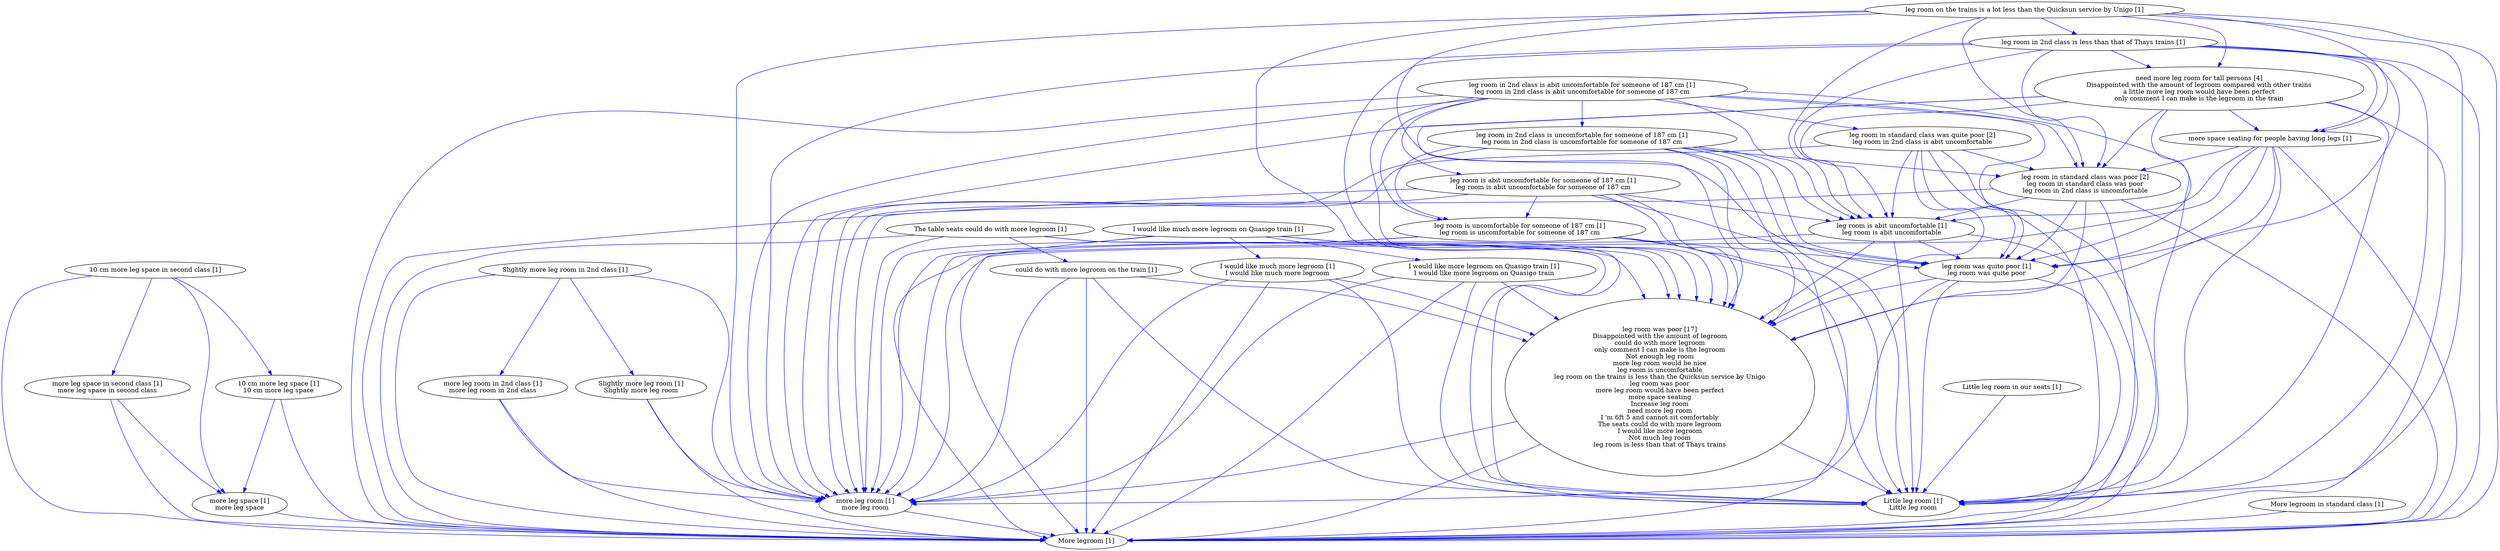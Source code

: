 digraph collapsedGraph {
"need more leg room for tall persons [4]\nDisappointed with the amount of legroom compared with other trains\na little more leg room would have been perfect\nonly comment I can make is the legroom in the train""leg room was poor [17]\nDisappointed with the amount of legroom\ncould do with more legroom\nonly comment I can make is the legroom\nNot enough leg room\nmore leg room would be nice\nleg room is uncomfortable\nleg room on the trains is less than the Quicksun service by Unigo\nleg room was poor\nmore leg room would have been perfect\nmore space seating\nIncrease leg room\nneed more leg room\nI 'm 6ft 5 and cannot sit comfortably\nThe seats could do with more legroom\nI would like more legroom\nNot much leg room\nleg room is less than that of Thays trains""leg room in standard class was quite poor [2]\nleg room in 2nd class is abit uncomfortable""leg room in standard class was poor [2]\nleg room in standard class was poor\nleg room in 2nd class is uncomfortable""10 cm more leg space in second class [1]""more leg space in second class [1]\nmore leg space in second class""more leg space [1]\nmore leg space""10 cm more leg space [1]\n10 cm more leg space""I would like much more legroom on Quasigo train [1]""I would like more legroom on Quasigo train [1]\nI would like more legroom on Quasigo train""I would like much more legroom [1]\nI would like much more legroom""Little leg room in our seats [1]""Little leg room [1]\nLittle leg room""More legroom [1]""More legroom in standard class [1]""Slightly more leg room in 2nd class [1]""more leg room in 2nd class [1]\nmore leg room in 2nd class""more leg room [1]\nmore leg room""Slightly more leg room [1]\nSlightly more leg room""The table seats could do with more legroom [1]""could do with more legroom on the train [1]""leg room in 2nd class is abit uncomfortable for someone of 187 cm [1]\nleg room in 2nd class is abit uncomfortable for someone of 187 cm""leg room is abit uncomfortable for someone of 187 cm [1]\nleg room is abit uncomfortable for someone of 187 cm""leg room is abit uncomfortable [1]\nleg room is abit uncomfortable""leg room is uncomfortable for someone of 187 cm [1]\nleg room is uncomfortable for someone of 187 cm""leg room in 2nd class is uncomfortable for someone of 187 cm [1]\nleg room in 2nd class is uncomfortable for someone of 187 cm""leg room in 2nd class is less than that of Thays trains [1]""leg room was quite poor [1]\nleg room was quite poor""leg room on the trains is a lot less than the Quicksun service by Unigo [1]""more space seating for people having long legs [1]""leg room in standard class was poor [2]\nleg room in standard class was poor\nleg room in 2nd class is uncomfortable" -> "leg room was poor [17]\nDisappointed with the amount of legroom\ncould do with more legroom\nonly comment I can make is the legroom\nNot enough leg room\nmore leg room would be nice\nleg room is uncomfortable\nleg room on the trains is less than the Quicksun service by Unigo\nleg room was poor\nmore leg room would have been perfect\nmore space seating\nIncrease leg room\nneed more leg room\nI 'm 6ft 5 and cannot sit comfortably\nThe seats could do with more legroom\nI would like more legroom\nNot much leg room\nleg room is less than that of Thays trains" [color=blue]
"leg room in standard class was quite poor [2]\nleg room in 2nd class is abit uncomfortable" -> "more leg room [1]\nmore leg room" [color=blue]
"leg room in standard class was quite poor [2]\nleg room in 2nd class is abit uncomfortable" -> "More legroom [1]" [color=blue]
"I would like much more legroom [1]\nI would like much more legroom" -> "More legroom [1]" [color=blue]
"I would like much more legroom [1]\nI would like much more legroom" -> "more leg room [1]\nmore leg room" [color=blue]
"leg room in standard class was quite poor [2]\nleg room in 2nd class is abit uncomfortable" -> "leg room was poor [17]\nDisappointed with the amount of legroom\ncould do with more legroom\nonly comment I can make is the legroom\nNot enough leg room\nmore leg room would be nice\nleg room is uncomfortable\nleg room on the trains is less than the Quicksun service by Unigo\nleg room was poor\nmore leg room would have been perfect\nmore space seating\nIncrease leg room\nneed more leg room\nI 'm 6ft 5 and cannot sit comfortably\nThe seats could do with more legroom\nI would like more legroom\nNot much leg room\nleg room is less than that of Thays trains" [color=blue]
"leg room in standard class was quite poor [2]\nleg room in 2nd class is abit uncomfortable" -> "leg room is abit uncomfortable [1]\nleg room is abit uncomfortable" [color=blue]
"leg room was poor [17]\nDisappointed with the amount of legroom\ncould do with more legroom\nonly comment I can make is the legroom\nNot enough leg room\nmore leg room would be nice\nleg room is uncomfortable\nleg room on the trains is less than the Quicksun service by Unigo\nleg room was poor\nmore leg room would have been perfect\nmore space seating\nIncrease leg room\nneed more leg room\nI 'm 6ft 5 and cannot sit comfortably\nThe seats could do with more legroom\nI would like more legroom\nNot much leg room\nleg room is less than that of Thays trains" -> "more leg room [1]\nmore leg room" [color=blue]
"need more leg room for tall persons [4]\nDisappointed with the amount of legroom compared with other trains\na little more leg room would have been perfect\nonly comment I can make is the legroom in the train" -> "leg room is abit uncomfortable [1]\nleg room is abit uncomfortable" [color=blue]
"more space seating for people having long legs [1]" -> "leg room in standard class was poor [2]\nleg room in standard class was poor\nleg room in 2nd class is uncomfortable" [color=blue]
"leg room in 2nd class is abit uncomfortable for someone of 187 cm [1]\nleg room in 2nd class is abit uncomfortable for someone of 187 cm" -> "leg room was poor [17]\nDisappointed with the amount of legroom\ncould do with more legroom\nonly comment I can make is the legroom\nNot enough leg room\nmore leg room would be nice\nleg room is uncomfortable\nleg room on the trains is less than the Quicksun service by Unigo\nleg room was poor\nmore leg room would have been perfect\nmore space seating\nIncrease leg room\nneed more leg room\nI 'm 6ft 5 and cannot sit comfortably\nThe seats could do with more legroom\nI would like more legroom\nNot much leg room\nleg room is less than that of Thays trains" [color=blue]
"more space seating for people having long legs [1]" -> "leg room was quite poor [1]\nleg room was quite poor" [color=blue]
"more space seating for people having long legs [1]" -> "leg room was poor [17]\nDisappointed with the amount of legroom\ncould do with more legroom\nonly comment I can make is the legroom\nNot enough leg room\nmore leg room would be nice\nleg room is uncomfortable\nleg room on the trains is less than the Quicksun service by Unigo\nleg room was poor\nmore leg room would have been perfect\nmore space seating\nIncrease leg room\nneed more leg room\nI 'm 6ft 5 and cannot sit comfortably\nThe seats could do with more legroom\nI would like more legroom\nNot much leg room\nleg room is less than that of Thays trains" [color=blue]
"more space seating for people having long legs [1]" -> "More legroom [1]" [color=blue]
"leg room was poor [17]\nDisappointed with the amount of legroom\ncould do with more legroom\nonly comment I can make is the legroom\nNot enough leg room\nmore leg room would be nice\nleg room is uncomfortable\nleg room on the trains is less than the Quicksun service by Unigo\nleg room was poor\nmore leg room would have been perfect\nmore space seating\nIncrease leg room\nneed more leg room\nI 'm 6ft 5 and cannot sit comfortably\nThe seats could do with more legroom\nI would like more legroom\nNot much leg room\nleg room is less than that of Thays trains" -> "Little leg room [1]\nLittle leg room" [color=blue]
"more space seating for people having long legs [1]" -> "more leg room [1]\nmore leg room" [color=blue]
"more leg space in second class [1]\nmore leg space in second class" -> "More legroom [1]" [color=blue]
"I would like more legroom on Quasigo train [1]\nI would like more legroom on Quasigo train" -> "More legroom [1]" [color=blue]
"more space seating for people having long legs [1]" -> "Little leg room [1]\nLittle leg room" [color=blue]
"I would like more legroom on Quasigo train [1]\nI would like more legroom on Quasigo train" -> "more leg room [1]\nmore leg room" [color=blue]
"I would like much more legroom [1]\nI would like much more legroom" -> "leg room was poor [17]\nDisappointed with the amount of legroom\ncould do with more legroom\nonly comment I can make is the legroom\nNot enough leg room\nmore leg room would be nice\nleg room is uncomfortable\nleg room on the trains is less than the Quicksun service by Unigo\nleg room was poor\nmore leg room would have been perfect\nmore space seating\nIncrease leg room\nneed more leg room\nI 'm 6ft 5 and cannot sit comfortably\nThe seats could do with more legroom\nI would like more legroom\nNot much leg room\nleg room is less than that of Thays trains" [color=blue]
"I would like more legroom on Quasigo train [1]\nI would like more legroom on Quasigo train" -> "leg room was poor [17]\nDisappointed with the amount of legroom\ncould do with more legroom\nonly comment I can make is the legroom\nNot enough leg room\nmore leg room would be nice\nleg room is uncomfortable\nleg room on the trains is less than the Quicksun service by Unigo\nleg room was poor\nmore leg room would have been perfect\nmore space seating\nIncrease leg room\nneed more leg room\nI 'm 6ft 5 and cannot sit comfortably\nThe seats could do with more legroom\nI would like more legroom\nNot much leg room\nleg room is less than that of Thays trains" [color=blue]
"I would like much more legroom [1]\nI would like much more legroom" -> "Little leg room [1]\nLittle leg room" [color=blue]
"I would like more legroom on Quasigo train [1]\nI would like more legroom on Quasigo train" -> "Little leg room [1]\nLittle leg room" [color=blue]
"leg room in standard class was poor [2]\nleg room in standard class was poor\nleg room in 2nd class is uncomfortable" -> "Little leg room [1]\nLittle leg room" [color=blue]
"leg room in 2nd class is uncomfortable for someone of 187 cm [1]\nleg room in 2nd class is uncomfortable for someone of 187 cm" -> "leg room was poor [17]\nDisappointed with the amount of legroom\ncould do with more legroom\nonly comment I can make is the legroom\nNot enough leg room\nmore leg room would be nice\nleg room is uncomfortable\nleg room on the trains is less than the Quicksun service by Unigo\nleg room was poor\nmore leg room would have been perfect\nmore space seating\nIncrease leg room\nneed more leg room\nI 'm 6ft 5 and cannot sit comfortably\nThe seats could do with more legroom\nI would like more legroom\nNot much leg room\nleg room is less than that of Thays trains" [color=blue]
"leg room on the trains is a lot less than the Quicksun service by Unigo [1]" -> "leg room was poor [17]\nDisappointed with the amount of legroom\ncould do with more legroom\nonly comment I can make is the legroom\nNot enough leg room\nmore leg room would be nice\nleg room is uncomfortable\nleg room on the trains is less than the Quicksun service by Unigo\nleg room was poor\nmore leg room would have been perfect\nmore space seating\nIncrease leg room\nneed more leg room\nI 'm 6ft 5 and cannot sit comfortably\nThe seats could do with more legroom\nI would like more legroom\nNot much leg room\nleg room is less than that of Thays trains" [color=blue]
"leg room on the trains is a lot less than the Quicksun service by Unigo [1]" -> "more space seating for people having long legs [1]" [color=blue]
"more leg room in 2nd class [1]\nmore leg room in 2nd class" -> "More legroom [1]" [color=blue]
"leg room on the trains is a lot less than the Quicksun service by Unigo [1]" -> "Little leg room [1]\nLittle leg room" [color=blue]
"leg room on the trains is a lot less than the Quicksun service by Unigo [1]" -> "more leg room [1]\nmore leg room" [color=blue]
"10 cm more leg space [1]\n10 cm more leg space" -> "More legroom [1]" [color=blue]
"leg room on the trains is a lot less than the Quicksun service by Unigo [1]" -> "More legroom [1]" [color=blue]
"leg room on the trains is a lot less than the Quicksun service by Unigo [1]" -> "need more leg room for tall persons [4]\nDisappointed with the amount of legroom compared with other trains\na little more leg room would have been perfect\nonly comment I can make is the legroom in the train" [color=blue]
"leg room on the trains is a lot less than the Quicksun service by Unigo [1]" -> "leg room in 2nd class is less than that of Thays trains [1]" [color=blue]
"leg room on the trains is a lot less than the Quicksun service by Unigo [1]" -> "leg room was quite poor [1]\nleg room was quite poor" [color=blue]
"leg room on the trains is a lot less than the Quicksun service by Unigo [1]" -> "leg room in standard class was poor [2]\nleg room in standard class was poor\nleg room in 2nd class is uncomfortable" [color=blue]
"more leg room [1]\nmore leg room" -> "More legroom [1]" [color=blue]
"leg room is uncomfortable for someone of 187 cm [1]\nleg room is uncomfortable for someone of 187 cm" -> "leg room was quite poor [1]\nleg room was quite poor" [color=blue]
"leg room is uncomfortable for someone of 187 cm [1]\nleg room is uncomfortable for someone of 187 cm" -> "leg room was poor [17]\nDisappointed with the amount of legroom\ncould do with more legroom\nonly comment I can make is the legroom\nNot enough leg room\nmore leg room would be nice\nleg room is uncomfortable\nleg room on the trains is less than the Quicksun service by Unigo\nleg room was poor\nmore leg room would have been perfect\nmore space seating\nIncrease leg room\nneed more leg room\nI 'm 6ft 5 and cannot sit comfortably\nThe seats could do with more legroom\nI would like more legroom\nNot much leg room\nleg room is less than that of Thays trains" [color=blue]
"leg room in 2nd class is uncomfortable for someone of 187 cm [1]\nleg room in 2nd class is uncomfortable for someone of 187 cm" -> "more leg room [1]\nmore leg room" [color=blue]
"leg room in 2nd class is uncomfortable for someone of 187 cm [1]\nleg room in 2nd class is uncomfortable for someone of 187 cm" -> "More legroom [1]" [color=blue]
"leg room is uncomfortable for someone of 187 cm [1]\nleg room is uncomfortable for someone of 187 cm" -> "More legroom [1]" [color=blue]
"leg room is uncomfortable for someone of 187 cm [1]\nleg room is uncomfortable for someone of 187 cm" -> "more leg room [1]\nmore leg room" [color=blue]
"leg room in 2nd class is uncomfortable for someone of 187 cm [1]\nleg room in 2nd class is uncomfortable for someone of 187 cm" -> "leg room was quite poor [1]\nleg room was quite poor" [color=blue]
"leg room is uncomfortable for someone of 187 cm [1]\nleg room is uncomfortable for someone of 187 cm" -> "Little leg room [1]\nLittle leg room" [color=blue]
"leg room in standard class was poor [2]\nleg room in standard class was poor\nleg room in 2nd class is uncomfortable" -> "More legroom [1]" [color=blue]
"need more leg room for tall persons [4]\nDisappointed with the amount of legroom compared with other trains\na little more leg room would have been perfect\nonly comment I can make is the legroom in the train" -> "leg room was quite poor [1]\nleg room was quite poor" [color=blue]
"leg room in standard class was poor [2]\nleg room in standard class was poor\nleg room in 2nd class is uncomfortable" -> "more leg room [1]\nmore leg room" [color=blue]
"leg room in standard class was quite poor [2]\nleg room in 2nd class is abit uncomfortable" -> "leg room in standard class was poor [2]\nleg room in standard class was poor\nleg room in 2nd class is uncomfortable" [color=blue]
"leg room in 2nd class is uncomfortable for someone of 187 cm [1]\nleg room in 2nd class is uncomfortable for someone of 187 cm" -> "Little leg room [1]\nLittle leg room" [color=blue]
"Slightly more leg room [1]\nSlightly more leg room" -> "More legroom [1]" [color=blue]
"leg room was quite poor [1]\nleg room was quite poor" -> "Little leg room [1]\nLittle leg room" [color=blue]
"could do with more legroom on the train [1]" -> "Little leg room [1]\nLittle leg room" [color=blue]
"leg room in 2nd class is less than that of Thays trains [1]" -> "leg room was poor [17]\nDisappointed with the amount of legroom\ncould do with more legroom\nonly comment I can make is the legroom\nNot enough leg room\nmore leg room would be nice\nleg room is uncomfortable\nleg room on the trains is less than the Quicksun service by Unigo\nleg room was poor\nmore leg room would have been perfect\nmore space seating\nIncrease leg room\nneed more leg room\nI 'm 6ft 5 and cannot sit comfortably\nThe seats could do with more legroom\nI would like more legroom\nNot much leg room\nleg room is less than that of Thays trains" [color=blue]
"could do with more legroom on the train [1]" -> "more leg room [1]\nmore leg room" [color=blue]
"leg room in 2nd class is less than that of Thays trains [1]" -> "leg room is abit uncomfortable [1]\nleg room is abit uncomfortable" [color=blue]
"could do with more legroom on the train [1]" -> "More legroom [1]" [color=blue]
"leg room is abit uncomfortable for someone of 187 cm [1]\nleg room is abit uncomfortable for someone of 187 cm" -> "Little leg room [1]\nLittle leg room" [color=blue]
"need more leg room for tall persons [4]\nDisappointed with the amount of legroom compared with other trains\na little more leg room would have been perfect\nonly comment I can make is the legroom in the train" -> "leg room was poor [17]\nDisappointed with the amount of legroom\ncould do with more legroom\nonly comment I can make is the legroom\nNot enough leg room\nmore leg room would be nice\nleg room is uncomfortable\nleg room on the trains is less than the Quicksun service by Unigo\nleg room was poor\nmore leg room would have been perfect\nmore space seating\nIncrease leg room\nneed more leg room\nI 'm 6ft 5 and cannot sit comfortably\nThe seats could do with more legroom\nI would like more legroom\nNot much leg room\nleg room is less than that of Thays trains" [color=blue]
"need more leg room for tall persons [4]\nDisappointed with the amount of legroom compared with other trains\na little more leg room would have been perfect\nonly comment I can make is the legroom in the train" -> "leg room in standard class was poor [2]\nleg room in standard class was poor\nleg room in 2nd class is uncomfortable" [color=blue]
"10 cm more leg space in second class [1]" -> "More legroom [1]" [color=blue]
"could do with more legroom on the train [1]" -> "leg room was poor [17]\nDisappointed with the amount of legroom\ncould do with more legroom\nonly comment I can make is the legroom\nNot enough leg room\nmore leg room would be nice\nleg room is uncomfortable\nleg room on the trains is less than the Quicksun service by Unigo\nleg room was poor\nmore leg room would have been perfect\nmore space seating\nIncrease leg room\nneed more leg room\nI 'm 6ft 5 and cannot sit comfortably\nThe seats could do with more legroom\nI would like more legroom\nNot much leg room\nleg room is less than that of Thays trains" [color=blue]
"leg room is abit uncomfortable for someone of 187 cm [1]\nleg room is abit uncomfortable for someone of 187 cm" -> "leg room was quite poor [1]\nleg room was quite poor" [color=blue]
"leg room is abit uncomfortable for someone of 187 cm [1]\nleg room is abit uncomfortable for someone of 187 cm" -> "leg room was poor [17]\nDisappointed with the amount of legroom\ncould do with more legroom\nonly comment I can make is the legroom\nNot enough leg room\nmore leg room would be nice\nleg room is uncomfortable\nleg room on the trains is less than the Quicksun service by Unigo\nleg room was poor\nmore leg room would have been perfect\nmore space seating\nIncrease leg room\nneed more leg room\nI 'm 6ft 5 and cannot sit comfortably\nThe seats could do with more legroom\nI would like more legroom\nNot much leg room\nleg room is less than that of Thays trains" [color=blue]
"Slightly more leg room in 2nd class [1]" -> "More legroom [1]" [color=blue]
"need more leg room for tall persons [4]\nDisappointed with the amount of legroom compared with other trains\na little more leg room would have been perfect\nonly comment I can make is the legroom in the train" -> "more space seating for people having long legs [1]" [color=blue]
"need more leg room for tall persons [4]\nDisappointed with the amount of legroom compared with other trains\na little more leg room would have been perfect\nonly comment I can make is the legroom in the train" -> "Little leg room [1]\nLittle leg room" [color=blue]
"The table seats could do with more legroom [1]" -> "Little leg room [1]\nLittle leg room" [color=blue]
"leg room was quite poor [1]\nleg room was quite poor" -> "leg room was poor [17]\nDisappointed with the amount of legroom\ncould do with more legroom\nonly comment I can make is the legroom\nNot enough leg room\nmore leg room would be nice\nleg room is uncomfortable\nleg room on the trains is less than the Quicksun service by Unigo\nleg room was poor\nmore leg room would have been perfect\nmore space seating\nIncrease leg room\nneed more leg room\nI 'm 6ft 5 and cannot sit comfortably\nThe seats could do with more legroom\nI would like more legroom\nNot much leg room\nleg room is less than that of Thays trains" [color=blue]
"leg room was poor [17]\nDisappointed with the amount of legroom\ncould do with more legroom\nonly comment I can make is the legroom\nNot enough leg room\nmore leg room would be nice\nleg room is uncomfortable\nleg room on the trains is less than the Quicksun service by Unigo\nleg room was poor\nmore leg room would have been perfect\nmore space seating\nIncrease leg room\nneed more leg room\nI 'm 6ft 5 and cannot sit comfortably\nThe seats could do with more legroom\nI would like more legroom\nNot much leg room\nleg room is less than that of Thays trains" -> "More legroom [1]" [color=blue]
"leg room was quite poor [1]\nleg room was quite poor" -> "More legroom [1]" [color=blue]
"leg room was quite poor [1]\nleg room was quite poor" -> "more leg room [1]\nmore leg room" [color=blue]
"I would like much more legroom on Quasigo train [1]" -> "more leg room [1]\nmore leg room" [color=blue]
"leg room on the trains is a lot less than the Quicksun service by Unigo [1]" -> "leg room is abit uncomfortable [1]\nleg room is abit uncomfortable" [color=blue]
"I would like much more legroom on Quasigo train [1]" -> "More legroom [1]" [color=blue]
"The table seats could do with more legroom [1]" -> "More legroom [1]" [color=blue]
"leg room in 2nd class is less than that of Thays trains [1]" -> "more leg room [1]\nmore leg room" [color=blue]
"leg room in 2nd class is less than that of Thays trains [1]" -> "More legroom [1]" [color=blue]
"The table seats could do with more legroom [1]" -> "more leg room [1]\nmore leg room" [color=blue]
"The table seats could do with more legroom [1]" -> "leg room was poor [17]\nDisappointed with the amount of legroom\ncould do with more legroom\nonly comment I can make is the legroom\nNot enough leg room\nmore leg room would be nice\nleg room is uncomfortable\nleg room on the trains is less than the Quicksun service by Unigo\nleg room was poor\nmore leg room would have been perfect\nmore space seating\nIncrease leg room\nneed more leg room\nI 'm 6ft 5 and cannot sit comfortably\nThe seats could do with more legroom\nI would like more legroom\nNot much leg room\nleg room is less than that of Thays trains" [color=blue]
"I would like much more legroom on Quasigo train [1]" -> "leg room was poor [17]\nDisappointed with the amount of legroom\ncould do with more legroom\nonly comment I can make is the legroom\nNot enough leg room\nmore leg room would be nice\nleg room is uncomfortable\nleg room on the trains is less than the Quicksun service by Unigo\nleg room was poor\nmore leg room would have been perfect\nmore space seating\nIncrease leg room\nneed more leg room\nI 'm 6ft 5 and cannot sit comfortably\nThe seats could do with more legroom\nI would like more legroom\nNot much leg room\nleg room is less than that of Thays trains" [color=blue]
"leg room in 2nd class is less than that of Thays trains [1]" -> "leg room was quite poor [1]\nleg room was quite poor" [color=blue]
"leg room in 2nd class is less than that of Thays trains [1]" -> "need more leg room for tall persons [4]\nDisappointed with the amount of legroom compared with other trains\na little more leg room would have been perfect\nonly comment I can make is the legroom in the train" [color=blue]
"leg room in 2nd class is less than that of Thays trains [1]" -> "leg room in standard class was poor [2]\nleg room in standard class was poor\nleg room in 2nd class is uncomfortable" [color=blue]
"leg room in 2nd class is less than that of Thays trains [1]" -> "more space seating for people having long legs [1]" [color=blue]
"I would like much more legroom on Quasigo train [1]" -> "Little leg room [1]\nLittle leg room" [color=blue]
"leg room in 2nd class is less than that of Thays trains [1]" -> "Little leg room [1]\nLittle leg room" [color=blue]
"more leg space [1]\nmore leg space" -> "More legroom [1]" [color=blue]
"leg room in standard class was quite poor [2]\nleg room in 2nd class is abit uncomfortable" -> "Little leg room [1]\nLittle leg room" [color=blue]
"leg room is abit uncomfortable for someone of 187 cm [1]\nleg room is abit uncomfortable for someone of 187 cm" -> "more leg room [1]\nmore leg room" [color=blue]
"need more leg room for tall persons [4]\nDisappointed with the amount of legroom compared with other trains\na little more leg room would have been perfect\nonly comment I can make is the legroom in the train" -> "more leg room [1]\nmore leg room" [color=blue]
"need more leg room for tall persons [4]\nDisappointed with the amount of legroom compared with other trains\na little more leg room would have been perfect\nonly comment I can make is the legroom in the train" -> "More legroom [1]" [color=blue]
"leg room is abit uncomfortable for someone of 187 cm [1]\nleg room is abit uncomfortable for someone of 187 cm" -> "More legroom [1]" [color=blue]
"more space seating for people having long legs [1]" -> "leg room is abit uncomfortable [1]\nleg room is abit uncomfortable" [color=blue]
"The table seats could do with more legroom [1]" -> "could do with more legroom on the train [1]" [color=blue]
"leg room in standard class was quite poor [2]\nleg room in 2nd class is abit uncomfortable" -> "leg room was quite poor [1]\nleg room was quite poor" [color=blue]
"leg room is abit uncomfortable [1]\nleg room is abit uncomfortable" -> "leg room was poor [17]\nDisappointed with the amount of legroom\ncould do with more legroom\nonly comment I can make is the legroom\nNot enough leg room\nmore leg room would be nice\nleg room is uncomfortable\nleg room on the trains is less than the Quicksun service by Unigo\nleg room was poor\nmore leg room would have been perfect\nmore space seating\nIncrease leg room\nneed more leg room\nI 'm 6ft 5 and cannot sit comfortably\nThe seats could do with more legroom\nI would like more legroom\nNot much leg room\nleg room is less than that of Thays trains" [color=blue]
"leg room is abit uncomfortable [1]\nleg room is abit uncomfortable" -> "leg room was quite poor [1]\nleg room was quite poor" [color=blue]
"leg room is abit uncomfortable [1]\nleg room is abit uncomfortable" -> "More legroom [1]" [color=blue]
"leg room is abit uncomfortable [1]\nleg room is abit uncomfortable" -> "more leg room [1]\nmore leg room" [color=blue]
"leg room is abit uncomfortable [1]\nleg room is abit uncomfortable" -> "Little leg room [1]\nLittle leg room" [color=blue]
"leg room in 2nd class is abit uncomfortable for someone of 187 cm [1]\nleg room in 2nd class is abit uncomfortable for someone of 187 cm" -> "Little leg room [1]\nLittle leg room" [color=blue]
"leg room in 2nd class is abit uncomfortable for someone of 187 cm [1]\nleg room in 2nd class is abit uncomfortable for someone of 187 cm" -> "leg room in standard class was quite poor [2]\nleg room in 2nd class is abit uncomfortable" [color=blue]
"leg room in 2nd class is abit uncomfortable for someone of 187 cm [1]\nleg room in 2nd class is abit uncomfortable for someone of 187 cm" -> "more leg room [1]\nmore leg room" [color=blue]
"leg room in 2nd class is abit uncomfortable for someone of 187 cm [1]\nleg room in 2nd class is abit uncomfortable for someone of 187 cm" -> "More legroom [1]" [color=blue]
"leg room in 2nd class is abit uncomfortable for someone of 187 cm [1]\nleg room in 2nd class is abit uncomfortable for someone of 187 cm" -> "leg room was quite poor [1]\nleg room was quite poor" [color=blue]
"leg room in 2nd class is abit uncomfortable for someone of 187 cm [1]\nleg room in 2nd class is abit uncomfortable for someone of 187 cm" -> "leg room in standard class was poor [2]\nleg room in standard class was poor\nleg room in 2nd class is uncomfortable" [color=blue]
"10 cm more leg space in second class [1]" -> "more leg space in second class [1]\nmore leg space in second class" [color=blue]
"more leg space in second class [1]\nmore leg space in second class" -> "more leg space [1]\nmore leg space" [color=blue]
"10 cm more leg space in second class [1]" -> "10 cm more leg space [1]\n10 cm more leg space" [color=blue]
"10 cm more leg space [1]\n10 cm more leg space" -> "more leg space [1]\nmore leg space" [color=blue]
"10 cm more leg space in second class [1]" -> "more leg space [1]\nmore leg space" [color=blue]
"I would like much more legroom on Quasigo train [1]" -> "I would like more legroom on Quasigo train [1]\nI would like more legroom on Quasigo train" [color=blue]
"I would like much more legroom on Quasigo train [1]" -> "I would like much more legroom [1]\nI would like much more legroom" [color=blue]
"Little leg room in our seats [1]" -> "Little leg room [1]\nLittle leg room" [color=blue]
"More legroom in standard class [1]" -> "More legroom [1]" [color=blue]
"Slightly more leg room in 2nd class [1]" -> "more leg room in 2nd class [1]\nmore leg room in 2nd class" [color=blue]
"more leg room in 2nd class [1]\nmore leg room in 2nd class" -> "more leg room [1]\nmore leg room" [color=blue]
"Slightly more leg room in 2nd class [1]" -> "Slightly more leg room [1]\nSlightly more leg room" [color=blue]
"Slightly more leg room [1]\nSlightly more leg room" -> "more leg room [1]\nmore leg room" [color=blue]
"Slightly more leg room in 2nd class [1]" -> "more leg room [1]\nmore leg room" [color=blue]
"leg room in 2nd class is abit uncomfortable for someone of 187 cm [1]\nleg room in 2nd class is abit uncomfortable for someone of 187 cm" -> "leg room is abit uncomfortable for someone of 187 cm [1]\nleg room is abit uncomfortable for someone of 187 cm" [color=blue]
"leg room is abit uncomfortable for someone of 187 cm [1]\nleg room is abit uncomfortable for someone of 187 cm" -> "leg room is abit uncomfortable [1]\nleg room is abit uncomfortable" [color=blue]
"leg room is abit uncomfortable for someone of 187 cm [1]\nleg room is abit uncomfortable for someone of 187 cm" -> "leg room is uncomfortable for someone of 187 cm [1]\nleg room is uncomfortable for someone of 187 cm" [color=blue]
"leg room in 2nd class is abit uncomfortable for someone of 187 cm [1]\nleg room in 2nd class is abit uncomfortable for someone of 187 cm" -> "leg room in 2nd class is uncomfortable for someone of 187 cm [1]\nleg room in 2nd class is uncomfortable for someone of 187 cm" [color=blue]
"leg room in 2nd class is uncomfortable for someone of 187 cm [1]\nleg room in 2nd class is uncomfortable for someone of 187 cm" -> "leg room is uncomfortable for someone of 187 cm [1]\nleg room is uncomfortable for someone of 187 cm" [color=blue]
"leg room in 2nd class is abit uncomfortable for someone of 187 cm [1]\nleg room in 2nd class is abit uncomfortable for someone of 187 cm" -> "leg room is abit uncomfortable [1]\nleg room is abit uncomfortable" [color=blue]
"leg room in 2nd class is abit uncomfortable for someone of 187 cm [1]\nleg room in 2nd class is abit uncomfortable for someone of 187 cm" -> "leg room is uncomfortable for someone of 187 cm [1]\nleg room is uncomfortable for someone of 187 cm" [color=blue]
"leg room in standard class was poor [2]\nleg room in standard class was poor\nleg room in 2nd class is uncomfortable" -> "leg room is abit uncomfortable [1]\nleg room is abit uncomfortable" [color=blue]
"leg room in 2nd class is uncomfortable for someone of 187 cm [1]\nleg room in 2nd class is uncomfortable for someone of 187 cm" -> "leg room in standard class was poor [2]\nleg room in standard class was poor\nleg room in 2nd class is uncomfortable" [color=blue]
"leg room in 2nd class is uncomfortable for someone of 187 cm [1]\nleg room in 2nd class is uncomfortable for someone of 187 cm" -> "leg room is abit uncomfortable [1]\nleg room is abit uncomfortable" [color=blue]
"leg room in standard class was poor [2]\nleg room in standard class was poor\nleg room in 2nd class is uncomfortable" -> "leg room was quite poor [1]\nleg room was quite poor" [color=blue]
}